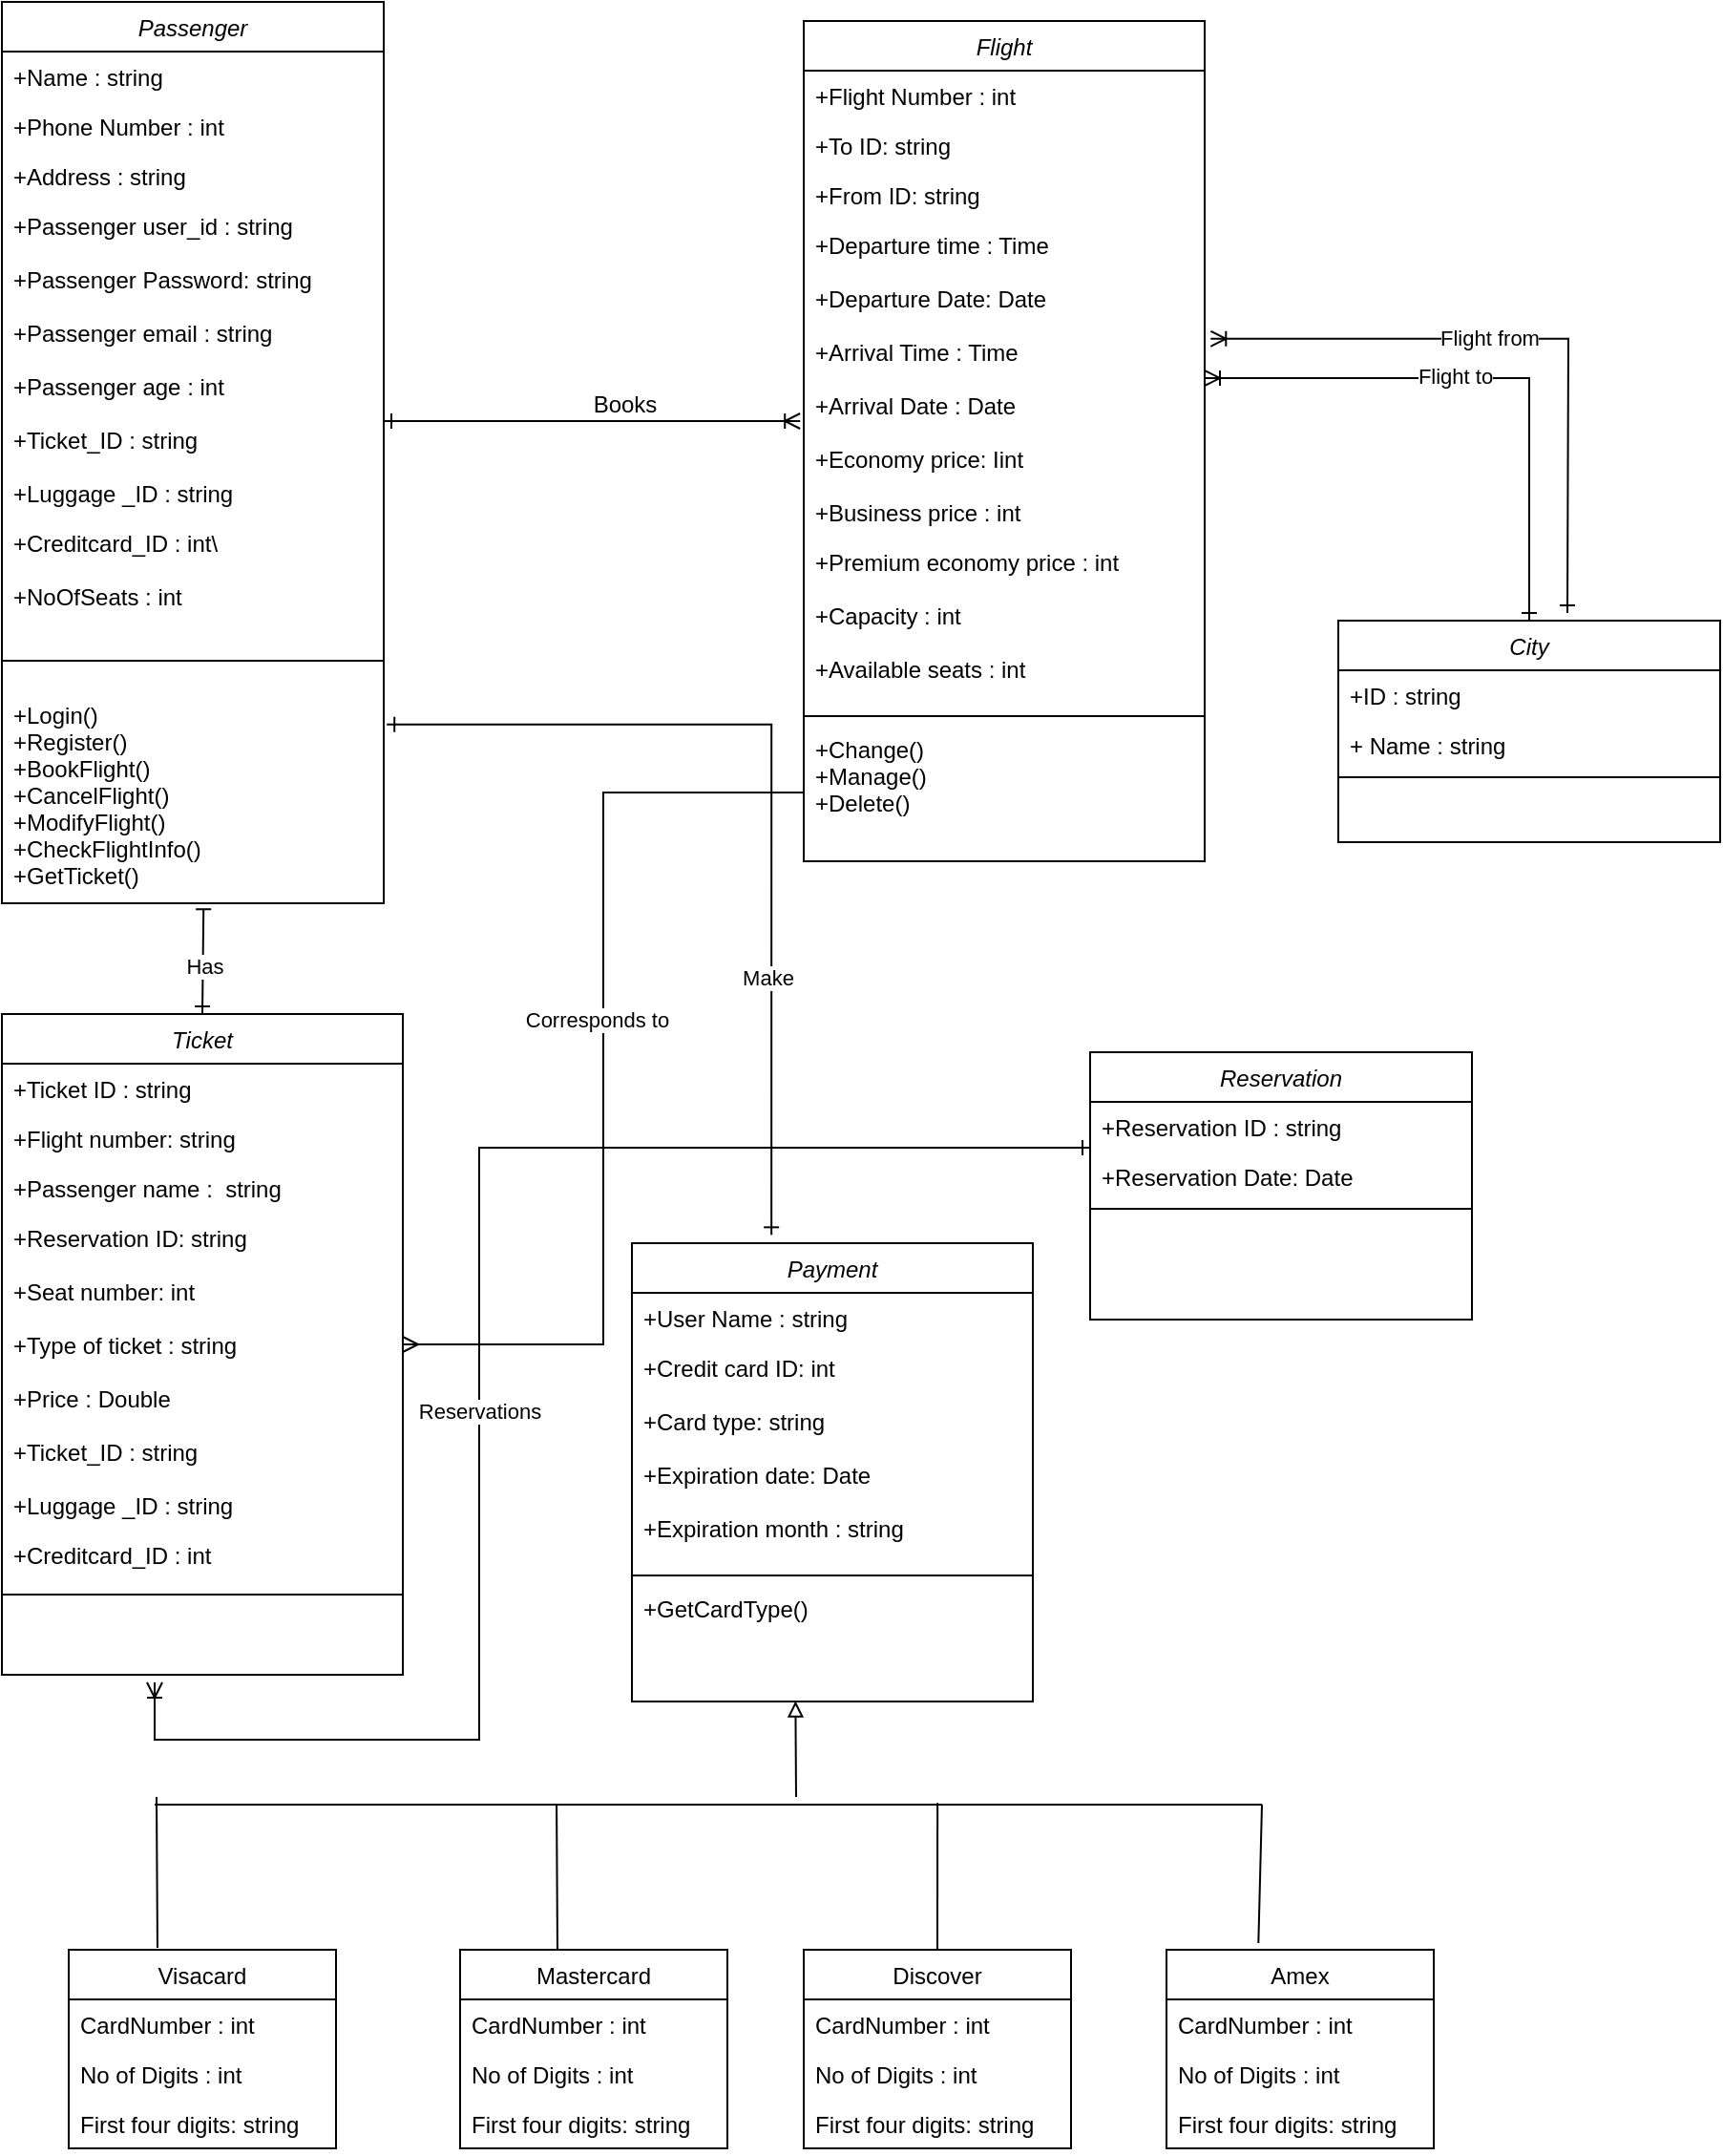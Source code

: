 <mxfile version="17.2.4" type="device"><diagram id="C5RBs43oDa-KdzZeNtuy" name="Page-1"><mxGraphModel dx="1102" dy="474" grid="1" gridSize="10" guides="1" tooltips="1" connect="1" arrows="1" fold="1" page="1" pageScale="1" pageWidth="827" pageHeight="1169" math="0" shadow="0"><root><mxCell id="WIyWlLk6GJQsqaUBKTNV-0"/><mxCell id="WIyWlLk6GJQsqaUBKTNV-1" parent="WIyWlLk6GJQsqaUBKTNV-0"/><mxCell id="zkfFHV4jXpPFQw0GAbJ--0" value="Passenger" style="swimlane;fontStyle=2;align=center;verticalAlign=top;childLayout=stackLayout;horizontal=1;startSize=26;horizontalStack=0;resizeParent=1;resizeLast=0;collapsible=1;marginBottom=0;rounded=0;shadow=0;strokeWidth=1;" parent="WIyWlLk6GJQsqaUBKTNV-1" vertex="1"><mxGeometry x="110" y="10" width="200" height="472" as="geometry"><mxRectangle x="230" y="140" width="160" height="26" as="alternateBounds"/></mxGeometry></mxCell><mxCell id="zkfFHV4jXpPFQw0GAbJ--1" value="+Name : string" style="text;align=left;verticalAlign=top;spacingLeft=4;spacingRight=4;overflow=hidden;rotatable=0;points=[[0,0.5],[1,0.5]];portConstraint=eastwest;" parent="zkfFHV4jXpPFQw0GAbJ--0" vertex="1"><mxGeometry y="26" width="200" height="26" as="geometry"/></mxCell><mxCell id="zkfFHV4jXpPFQw0GAbJ--2" value="+Phone Number : int" style="text;align=left;verticalAlign=top;spacingLeft=4;spacingRight=4;overflow=hidden;rotatable=0;points=[[0,0.5],[1,0.5]];portConstraint=eastwest;rounded=0;shadow=0;html=0;" parent="zkfFHV4jXpPFQw0GAbJ--0" vertex="1"><mxGeometry y="52" width="200" height="26" as="geometry"/></mxCell><mxCell id="9_LwyRu5hEkC9XQhsfYD-1" value="+Address : string" style="text;align=left;verticalAlign=top;spacingLeft=4;spacingRight=4;overflow=hidden;rotatable=0;points=[[0,0.5],[1,0.5]];portConstraint=eastwest;rounded=0;shadow=0;html=0;" vertex="1" parent="zkfFHV4jXpPFQw0GAbJ--0"><mxGeometry y="78" width="200" height="26" as="geometry"/></mxCell><mxCell id="zkfFHV4jXpPFQw0GAbJ--3" value="+Passenger user_id : string&#10;&#10;+Passenger Password: string&#10;&#10;+Passenger email : string&#10;&#10;+Passenger age : int&#10;&#10;+Ticket_ID : string&#10;&#10;+Luggage _ID : string" style="text;align=left;verticalAlign=top;spacingLeft=4;spacingRight=4;overflow=hidden;rotatable=0;points=[[0,0.5],[1,0.5]];portConstraint=eastwest;rounded=0;shadow=0;html=0;" parent="zkfFHV4jXpPFQw0GAbJ--0" vertex="1"><mxGeometry y="104" width="200" height="166" as="geometry"/></mxCell><mxCell id="9_LwyRu5hEkC9XQhsfYD-15" value="+Creditcard_ID : int\&#10;&#10;+NoOfSeats : int" style="text;align=left;verticalAlign=top;spacingLeft=4;spacingRight=4;overflow=hidden;rotatable=0;points=[[0,0.5],[1,0.5]];portConstraint=eastwest;rounded=0;shadow=0;html=0;" vertex="1" parent="zkfFHV4jXpPFQw0GAbJ--0"><mxGeometry y="270" width="200" height="60" as="geometry"/></mxCell><mxCell id="zkfFHV4jXpPFQw0GAbJ--4" value="" style="line;html=1;strokeWidth=1;align=left;verticalAlign=middle;spacingTop=-1;spacingLeft=3;spacingRight=3;rotatable=0;labelPosition=right;points=[];portConstraint=eastwest;" parent="zkfFHV4jXpPFQw0GAbJ--0" vertex="1"><mxGeometry y="330" width="200" height="30" as="geometry"/></mxCell><mxCell id="zkfFHV4jXpPFQw0GAbJ--5" value="+Login()&#10;+Register()&#10;+BookFlight()&#10;+CancelFlight()&#10;+ModifyFlight()&#10;+CheckFlightInfo()&#10;+GetTicket()" style="text;align=left;verticalAlign=top;spacingLeft=4;spacingRight=4;overflow=hidden;rotatable=0;points=[[0,0.5],[1,0.5]];portConstraint=eastwest;" parent="zkfFHV4jXpPFQw0GAbJ--0" vertex="1"><mxGeometry y="360" width="200" height="112" as="geometry"/></mxCell><mxCell id="zkfFHV4jXpPFQw0GAbJ--26" value="" style="endArrow=ERoneToMany;shadow=0;strokeWidth=1;rounded=0;endFill=0;edgeStyle=elbowEdgeStyle;elbow=vertical;entryX=-0.009;entryY=0.637;entryDx=0;entryDy=0;entryPerimeter=0;startArrow=ERone;startFill=0;" parent="WIyWlLk6GJQsqaUBKTNV-1" source="zkfFHV4jXpPFQw0GAbJ--0" target="9_LwyRu5hEkC9XQhsfYD-20" edge="1"><mxGeometry x="0.5" y="41" relative="1" as="geometry"><mxPoint x="380" y="192" as="sourcePoint"/><mxPoint x="480" y="223" as="targetPoint"/><mxPoint x="-40" y="32" as="offset"/></mxGeometry></mxCell><mxCell id="zkfFHV4jXpPFQw0GAbJ--29" value="Books" style="text;html=1;resizable=0;points=[];;align=center;verticalAlign=middle;labelBackgroundColor=none;rounded=0;shadow=0;strokeWidth=1;fontSize=12;horizontal=1;" parent="zkfFHV4jXpPFQw0GAbJ--26" vertex="1" connectable="0"><mxGeometry x="0.5" y="49" relative="1" as="geometry"><mxPoint x="-38" y="40" as="offset"/></mxGeometry></mxCell><mxCell id="9_LwyRu5hEkC9XQhsfYD-16" value="Flight" style="swimlane;fontStyle=2;align=center;verticalAlign=top;childLayout=stackLayout;horizontal=1;startSize=26;horizontalStack=0;resizeParent=1;resizeLast=0;collapsible=1;marginBottom=0;rounded=0;shadow=0;strokeWidth=1;" vertex="1" parent="WIyWlLk6GJQsqaUBKTNV-1"><mxGeometry x="530" y="20" width="210" height="440" as="geometry"><mxRectangle x="230" y="140" width="160" height="26" as="alternateBounds"/></mxGeometry></mxCell><mxCell id="9_LwyRu5hEkC9XQhsfYD-17" value="+Flight Number : int" style="text;align=left;verticalAlign=top;spacingLeft=4;spacingRight=4;overflow=hidden;rotatable=0;points=[[0,0.5],[1,0.5]];portConstraint=eastwest;" vertex="1" parent="9_LwyRu5hEkC9XQhsfYD-16"><mxGeometry y="26" width="210" height="26" as="geometry"/></mxCell><mxCell id="9_LwyRu5hEkC9XQhsfYD-19" value="+To ID: string" style="text;align=left;verticalAlign=top;spacingLeft=4;spacingRight=4;overflow=hidden;rotatable=0;points=[[0,0.5],[1,0.5]];portConstraint=eastwest;rounded=0;shadow=0;html=0;" vertex="1" parent="9_LwyRu5hEkC9XQhsfYD-16"><mxGeometry y="52" width="210" height="26" as="geometry"/></mxCell><mxCell id="9_LwyRu5hEkC9XQhsfYD-18" value="+From ID: string" style="text;align=left;verticalAlign=top;spacingLeft=4;spacingRight=4;overflow=hidden;rotatable=0;points=[[0,0.5],[1,0.5]];portConstraint=eastwest;rounded=0;shadow=0;html=0;" vertex="1" parent="9_LwyRu5hEkC9XQhsfYD-16"><mxGeometry y="78" width="210" height="26" as="geometry"/></mxCell><mxCell id="9_LwyRu5hEkC9XQhsfYD-20" value="+Departure time : Time&#10;&#10;+Departure Date: Date&#10;&#10;+Arrival Time : Time&#10;&#10;+Arrival Date : Date&#10;&#10;+Economy price: Iint&#10;&#10;+Business price : int" style="text;align=left;verticalAlign=top;spacingLeft=4;spacingRight=4;overflow=hidden;rotatable=0;points=[[0,0.5],[1,0.5]];portConstraint=eastwest;rounded=0;shadow=0;html=0;" vertex="1" parent="9_LwyRu5hEkC9XQhsfYD-16"><mxGeometry y="104" width="210" height="166" as="geometry"/></mxCell><mxCell id="9_LwyRu5hEkC9XQhsfYD-21" value="+Premium economy price : int&#10;&#10;+Capacity : int&#10;&#10;+Available seats : int" style="text;align=left;verticalAlign=top;spacingLeft=4;spacingRight=4;overflow=hidden;rotatable=0;points=[[0,0.5],[1,0.5]];portConstraint=eastwest;rounded=0;shadow=0;html=0;" vertex="1" parent="9_LwyRu5hEkC9XQhsfYD-16"><mxGeometry y="270" width="210" height="90" as="geometry"/></mxCell><mxCell id="9_LwyRu5hEkC9XQhsfYD-22" value="" style="line;html=1;strokeWidth=1;align=left;verticalAlign=middle;spacingTop=-1;spacingLeft=3;spacingRight=3;rotatable=0;labelPosition=right;points=[];portConstraint=eastwest;" vertex="1" parent="9_LwyRu5hEkC9XQhsfYD-16"><mxGeometry y="360" width="210" height="8" as="geometry"/></mxCell><mxCell id="9_LwyRu5hEkC9XQhsfYD-23" value="+Change()&#10;+Manage()&#10;+Delete()" style="text;align=left;verticalAlign=top;spacingLeft=4;spacingRight=4;overflow=hidden;rotatable=0;points=[[0,0.5],[1,0.5]];portConstraint=eastwest;" vertex="1" parent="9_LwyRu5hEkC9XQhsfYD-16"><mxGeometry y="368" width="210" height="72" as="geometry"/></mxCell><mxCell id="9_LwyRu5hEkC9XQhsfYD-24" value="Ticket" style="swimlane;fontStyle=2;align=center;verticalAlign=top;childLayout=stackLayout;horizontal=1;startSize=26;horizontalStack=0;resizeParent=1;resizeLast=0;collapsible=1;marginBottom=0;rounded=0;shadow=0;strokeWidth=1;" vertex="1" parent="WIyWlLk6GJQsqaUBKTNV-1"><mxGeometry x="110" y="540" width="210" height="346" as="geometry"><mxRectangle x="230" y="140" width="160" height="26" as="alternateBounds"/></mxGeometry></mxCell><mxCell id="9_LwyRu5hEkC9XQhsfYD-25" value="+Ticket ID : string" style="text;align=left;verticalAlign=top;spacingLeft=4;spacingRight=4;overflow=hidden;rotatable=0;points=[[0,0.5],[1,0.5]];portConstraint=eastwest;" vertex="1" parent="9_LwyRu5hEkC9XQhsfYD-24"><mxGeometry y="26" width="210" height="26" as="geometry"/></mxCell><mxCell id="9_LwyRu5hEkC9XQhsfYD-26" value="+Flight number: string" style="text;align=left;verticalAlign=top;spacingLeft=4;spacingRight=4;overflow=hidden;rotatable=0;points=[[0,0.5],[1,0.5]];portConstraint=eastwest;rounded=0;shadow=0;html=0;" vertex="1" parent="9_LwyRu5hEkC9XQhsfYD-24"><mxGeometry y="52" width="210" height="26" as="geometry"/></mxCell><mxCell id="9_LwyRu5hEkC9XQhsfYD-27" value="+Passenger name :  string" style="text;align=left;verticalAlign=top;spacingLeft=4;spacingRight=4;overflow=hidden;rotatable=0;points=[[0,0.5],[1,0.5]];portConstraint=eastwest;rounded=0;shadow=0;html=0;" vertex="1" parent="9_LwyRu5hEkC9XQhsfYD-24"><mxGeometry y="78" width="210" height="26" as="geometry"/></mxCell><mxCell id="9_LwyRu5hEkC9XQhsfYD-28" value="+Reservation ID: string&#10;&#10;+Seat number: int&#10;&#10;+Type of ticket : string&#10;&#10;+Price : Double&#10;&#10;+Ticket_ID : string&#10;&#10;+Luggage _ID : string" style="text;align=left;verticalAlign=top;spacingLeft=4;spacingRight=4;overflow=hidden;rotatable=0;points=[[0,0.5],[1,0.5]];portConstraint=eastwest;rounded=0;shadow=0;html=0;" vertex="1" parent="9_LwyRu5hEkC9XQhsfYD-24"><mxGeometry y="104" width="210" height="166" as="geometry"/></mxCell><mxCell id="9_LwyRu5hEkC9XQhsfYD-29" value="+Creditcard_ID : int" style="text;align=left;verticalAlign=top;spacingLeft=4;spacingRight=4;overflow=hidden;rotatable=0;points=[[0,0.5],[1,0.5]];portConstraint=eastwest;rounded=0;shadow=0;html=0;" vertex="1" parent="9_LwyRu5hEkC9XQhsfYD-24"><mxGeometry y="270" width="210" height="30" as="geometry"/></mxCell><mxCell id="9_LwyRu5hEkC9XQhsfYD-30" value="" style="line;html=1;strokeWidth=1;align=left;verticalAlign=middle;spacingTop=-1;spacingLeft=3;spacingRight=3;rotatable=0;labelPosition=right;points=[];portConstraint=eastwest;" vertex="1" parent="9_LwyRu5hEkC9XQhsfYD-24"><mxGeometry y="300" width="210" height="8" as="geometry"/></mxCell><mxCell id="9_LwyRu5hEkC9XQhsfYD-38" value="Payment" style="swimlane;fontStyle=2;align=center;verticalAlign=top;childLayout=stackLayout;horizontal=1;startSize=26;horizontalStack=0;resizeParent=1;resizeLast=0;collapsible=1;marginBottom=0;rounded=0;shadow=0;strokeWidth=1;" vertex="1" parent="WIyWlLk6GJQsqaUBKTNV-1"><mxGeometry x="440" y="660" width="210" height="240" as="geometry"><mxRectangle x="230" y="140" width="160" height="26" as="alternateBounds"/></mxGeometry></mxCell><mxCell id="9_LwyRu5hEkC9XQhsfYD-39" value="+User Name : string" style="text;align=left;verticalAlign=top;spacingLeft=4;spacingRight=4;overflow=hidden;rotatable=0;points=[[0,0.5],[1,0.5]];portConstraint=eastwest;" vertex="1" parent="9_LwyRu5hEkC9XQhsfYD-38"><mxGeometry y="26" width="210" height="26" as="geometry"/></mxCell><mxCell id="9_LwyRu5hEkC9XQhsfYD-40" value="+Credit card ID: int&#10;&#10;+Card type: string&#10;&#10;+Expiration date: Date&#10;&#10;+Expiration month : string&#10;" style="text;align=left;verticalAlign=top;spacingLeft=4;spacingRight=4;overflow=hidden;rotatable=0;points=[[0,0.5],[1,0.5]];portConstraint=eastwest;rounded=0;shadow=0;html=0;" vertex="1" parent="9_LwyRu5hEkC9XQhsfYD-38"><mxGeometry y="52" width="210" height="118" as="geometry"/></mxCell><mxCell id="9_LwyRu5hEkC9XQhsfYD-44" value="" style="line;html=1;strokeWidth=1;align=left;verticalAlign=middle;spacingTop=-1;spacingLeft=3;spacingRight=3;rotatable=0;labelPosition=right;points=[];portConstraint=eastwest;" vertex="1" parent="9_LwyRu5hEkC9XQhsfYD-38"><mxGeometry y="170" width="210" height="8" as="geometry"/></mxCell><mxCell id="9_LwyRu5hEkC9XQhsfYD-45" value="+GetCardType()" style="text;align=left;verticalAlign=top;spacingLeft=4;spacingRight=4;overflow=hidden;rotatable=0;points=[[0,0.5],[1,0.5]];portConstraint=eastwest;" vertex="1" parent="9_LwyRu5hEkC9XQhsfYD-38"><mxGeometry y="178" width="210" height="62" as="geometry"/></mxCell><mxCell id="9_LwyRu5hEkC9XQhsfYD-113" style="edgeStyle=orthogonalEdgeStyle;rounded=0;orthogonalLoop=1;jettySize=auto;html=1;startArrow=ERone;startFill=0;endArrow=ERoneToMany;endFill=0;targetPerimeterSpacing=0;" edge="1" parent="WIyWlLk6GJQsqaUBKTNV-1" source="9_LwyRu5hEkC9XQhsfYD-46"><mxGeometry relative="1" as="geometry"><mxPoint x="190" y="890" as="targetPoint"/><Array as="points"><mxPoint x="360" y="610"/><mxPoint x="360" y="920"/><mxPoint x="190" y="920"/></Array></mxGeometry></mxCell><mxCell id="9_LwyRu5hEkC9XQhsfYD-114" value="Reservations" style="edgeLabel;html=1;align=center;verticalAlign=middle;resizable=0;points=[];" vertex="1" connectable="0" parent="9_LwyRu5hEkC9XQhsfYD-113"><mxGeometry x="0.104" relative="1" as="geometry"><mxPoint as="offset"/></mxGeometry></mxCell><mxCell id="9_LwyRu5hEkC9XQhsfYD-46" value="Reservation" style="swimlane;fontStyle=2;align=center;verticalAlign=top;childLayout=stackLayout;horizontal=1;startSize=26;horizontalStack=0;resizeParent=1;resizeLast=0;collapsible=1;marginBottom=0;rounded=0;shadow=0;strokeWidth=1;" vertex="1" parent="WIyWlLk6GJQsqaUBKTNV-1"><mxGeometry x="680" y="560" width="200" height="140" as="geometry"><mxRectangle x="230" y="140" width="160" height="26" as="alternateBounds"/></mxGeometry></mxCell><mxCell id="9_LwyRu5hEkC9XQhsfYD-47" value="+Reservation ID : string" style="text;align=left;verticalAlign=top;spacingLeft=4;spacingRight=4;overflow=hidden;rotatable=0;points=[[0,0.5],[1,0.5]];portConstraint=eastwest;" vertex="1" parent="9_LwyRu5hEkC9XQhsfYD-46"><mxGeometry y="26" width="200" height="26" as="geometry"/></mxCell><mxCell id="9_LwyRu5hEkC9XQhsfYD-48" value="+Reservation Date: Date" style="text;align=left;verticalAlign=top;spacingLeft=4;spacingRight=4;overflow=hidden;rotatable=0;points=[[0,0.5],[1,0.5]];portConstraint=eastwest;rounded=0;shadow=0;html=0;" vertex="1" parent="9_LwyRu5hEkC9XQhsfYD-46"><mxGeometry y="52" width="200" height="26" as="geometry"/></mxCell><mxCell id="9_LwyRu5hEkC9XQhsfYD-49" value="" style="line;html=1;strokeWidth=1;align=left;verticalAlign=middle;spacingTop=-1;spacingLeft=3;spacingRight=3;rotatable=0;labelPosition=right;points=[];portConstraint=eastwest;" vertex="1" parent="9_LwyRu5hEkC9XQhsfYD-46"><mxGeometry y="78" width="200" height="8" as="geometry"/></mxCell><mxCell id="9_LwyRu5hEkC9XQhsfYD-55" value="Visacard" style="swimlane;fontStyle=0;childLayout=stackLayout;horizontal=1;startSize=26;fillColor=none;horizontalStack=0;resizeParent=1;resizeParentMax=0;resizeLast=0;collapsible=1;marginBottom=0;" vertex="1" parent="WIyWlLk6GJQsqaUBKTNV-1"><mxGeometry x="145" y="1030" width="140" height="104" as="geometry"/></mxCell><mxCell id="9_LwyRu5hEkC9XQhsfYD-56" value="CardNumber : int" style="text;strokeColor=none;fillColor=none;align=left;verticalAlign=top;spacingLeft=4;spacingRight=4;overflow=hidden;rotatable=0;points=[[0,0.5],[1,0.5]];portConstraint=eastwest;" vertex="1" parent="9_LwyRu5hEkC9XQhsfYD-55"><mxGeometry y="26" width="140" height="26" as="geometry"/></mxCell><mxCell id="9_LwyRu5hEkC9XQhsfYD-57" value="No of Digits : int" style="text;strokeColor=none;fillColor=none;align=left;verticalAlign=top;spacingLeft=4;spacingRight=4;overflow=hidden;rotatable=0;points=[[0,0.5],[1,0.5]];portConstraint=eastwest;" vertex="1" parent="9_LwyRu5hEkC9XQhsfYD-55"><mxGeometry y="52" width="140" height="26" as="geometry"/></mxCell><mxCell id="9_LwyRu5hEkC9XQhsfYD-58" value="First four digits: string" style="text;strokeColor=none;fillColor=none;align=left;verticalAlign=top;spacingLeft=4;spacingRight=4;overflow=hidden;rotatable=0;points=[[0,0.5],[1,0.5]];portConstraint=eastwest;" vertex="1" parent="9_LwyRu5hEkC9XQhsfYD-55"><mxGeometry y="78" width="140" height="26" as="geometry"/></mxCell><mxCell id="9_LwyRu5hEkC9XQhsfYD-75" value="Mastercard" style="swimlane;fontStyle=0;childLayout=stackLayout;horizontal=1;startSize=26;fillColor=none;horizontalStack=0;resizeParent=1;resizeParentMax=0;resizeLast=0;collapsible=1;marginBottom=0;" vertex="1" parent="WIyWlLk6GJQsqaUBKTNV-1"><mxGeometry x="350" y="1030" width="140" height="104" as="geometry"/></mxCell><mxCell id="9_LwyRu5hEkC9XQhsfYD-76" value="CardNumber : int" style="text;strokeColor=none;fillColor=none;align=left;verticalAlign=top;spacingLeft=4;spacingRight=4;overflow=hidden;rotatable=0;points=[[0,0.5],[1,0.5]];portConstraint=eastwest;" vertex="1" parent="9_LwyRu5hEkC9XQhsfYD-75"><mxGeometry y="26" width="140" height="26" as="geometry"/></mxCell><mxCell id="9_LwyRu5hEkC9XQhsfYD-77" value="No of Digits : int" style="text;strokeColor=none;fillColor=none;align=left;verticalAlign=top;spacingLeft=4;spacingRight=4;overflow=hidden;rotatable=0;points=[[0,0.5],[1,0.5]];portConstraint=eastwest;" vertex="1" parent="9_LwyRu5hEkC9XQhsfYD-75"><mxGeometry y="52" width="140" height="26" as="geometry"/></mxCell><mxCell id="9_LwyRu5hEkC9XQhsfYD-78" value="First four digits: string" style="text;strokeColor=none;fillColor=none;align=left;verticalAlign=top;spacingLeft=4;spacingRight=4;overflow=hidden;rotatable=0;points=[[0,0.5],[1,0.5]];portConstraint=eastwest;" vertex="1" parent="9_LwyRu5hEkC9XQhsfYD-75"><mxGeometry y="78" width="140" height="26" as="geometry"/></mxCell><mxCell id="9_LwyRu5hEkC9XQhsfYD-79" value="Discover" style="swimlane;fontStyle=0;childLayout=stackLayout;horizontal=1;startSize=26;fillColor=none;horizontalStack=0;resizeParent=1;resizeParentMax=0;resizeLast=0;collapsible=1;marginBottom=0;" vertex="1" parent="WIyWlLk6GJQsqaUBKTNV-1"><mxGeometry x="530" y="1030" width="140" height="104" as="geometry"/></mxCell><mxCell id="9_LwyRu5hEkC9XQhsfYD-80" value="CardNumber : int" style="text;strokeColor=none;fillColor=none;align=left;verticalAlign=top;spacingLeft=4;spacingRight=4;overflow=hidden;rotatable=0;points=[[0,0.5],[1,0.5]];portConstraint=eastwest;" vertex="1" parent="9_LwyRu5hEkC9XQhsfYD-79"><mxGeometry y="26" width="140" height="26" as="geometry"/></mxCell><mxCell id="9_LwyRu5hEkC9XQhsfYD-81" value="No of Digits : int" style="text;strokeColor=none;fillColor=none;align=left;verticalAlign=top;spacingLeft=4;spacingRight=4;overflow=hidden;rotatable=0;points=[[0,0.5],[1,0.5]];portConstraint=eastwest;" vertex="1" parent="9_LwyRu5hEkC9XQhsfYD-79"><mxGeometry y="52" width="140" height="26" as="geometry"/></mxCell><mxCell id="9_LwyRu5hEkC9XQhsfYD-82" value="First four digits: string" style="text;strokeColor=none;fillColor=none;align=left;verticalAlign=top;spacingLeft=4;spacingRight=4;overflow=hidden;rotatable=0;points=[[0,0.5],[1,0.5]];portConstraint=eastwest;" vertex="1" parent="9_LwyRu5hEkC9XQhsfYD-79"><mxGeometry y="78" width="140" height="26" as="geometry"/></mxCell><mxCell id="9_LwyRu5hEkC9XQhsfYD-83" value="Amex" style="swimlane;fontStyle=0;childLayout=stackLayout;horizontal=1;startSize=26;fillColor=none;horizontalStack=0;resizeParent=1;resizeParentMax=0;resizeLast=0;collapsible=1;marginBottom=0;" vertex="1" parent="WIyWlLk6GJQsqaUBKTNV-1"><mxGeometry x="720" y="1030" width="140" height="104" as="geometry"/></mxCell><mxCell id="9_LwyRu5hEkC9XQhsfYD-84" value="CardNumber : int" style="text;strokeColor=none;fillColor=none;align=left;verticalAlign=top;spacingLeft=4;spacingRight=4;overflow=hidden;rotatable=0;points=[[0,0.5],[1,0.5]];portConstraint=eastwest;" vertex="1" parent="9_LwyRu5hEkC9XQhsfYD-83"><mxGeometry y="26" width="140" height="26" as="geometry"/></mxCell><mxCell id="9_LwyRu5hEkC9XQhsfYD-85" value="No of Digits : int" style="text;strokeColor=none;fillColor=none;align=left;verticalAlign=top;spacingLeft=4;spacingRight=4;overflow=hidden;rotatable=0;points=[[0,0.5],[1,0.5]];portConstraint=eastwest;" vertex="1" parent="9_LwyRu5hEkC9XQhsfYD-83"><mxGeometry y="52" width="140" height="26" as="geometry"/></mxCell><mxCell id="9_LwyRu5hEkC9XQhsfYD-86" value="First four digits: string" style="text;strokeColor=none;fillColor=none;align=left;verticalAlign=top;spacingLeft=4;spacingRight=4;overflow=hidden;rotatable=0;points=[[0,0.5],[1,0.5]];portConstraint=eastwest;" vertex="1" parent="9_LwyRu5hEkC9XQhsfYD-83"><mxGeometry y="78" width="140" height="26" as="geometry"/></mxCell><mxCell id="9_LwyRu5hEkC9XQhsfYD-87" value="City" style="swimlane;fontStyle=2;align=center;verticalAlign=top;childLayout=stackLayout;horizontal=1;startSize=26;horizontalStack=0;resizeParent=1;resizeLast=0;collapsible=1;marginBottom=0;rounded=0;shadow=0;strokeWidth=1;" vertex="1" parent="WIyWlLk6GJQsqaUBKTNV-1"><mxGeometry x="810" y="334" width="200" height="116" as="geometry"><mxRectangle x="230" y="140" width="160" height="26" as="alternateBounds"/></mxGeometry></mxCell><mxCell id="9_LwyRu5hEkC9XQhsfYD-88" value="+ID : string" style="text;align=left;verticalAlign=top;spacingLeft=4;spacingRight=4;overflow=hidden;rotatable=0;points=[[0,0.5],[1,0.5]];portConstraint=eastwest;" vertex="1" parent="9_LwyRu5hEkC9XQhsfYD-87"><mxGeometry y="26" width="200" height="26" as="geometry"/></mxCell><mxCell id="9_LwyRu5hEkC9XQhsfYD-89" value="+ Name : string" style="text;align=left;verticalAlign=top;spacingLeft=4;spacingRight=4;overflow=hidden;rotatable=0;points=[[0,0.5],[1,0.5]];portConstraint=eastwest;rounded=0;shadow=0;html=0;" vertex="1" parent="9_LwyRu5hEkC9XQhsfYD-87"><mxGeometry y="52" width="200" height="26" as="geometry"/></mxCell><mxCell id="9_LwyRu5hEkC9XQhsfYD-90" value="" style="line;html=1;strokeWidth=1;align=left;verticalAlign=middle;spacingTop=-1;spacingLeft=3;spacingRight=3;rotatable=0;labelPosition=right;points=[];portConstraint=eastwest;" vertex="1" parent="9_LwyRu5hEkC9XQhsfYD-87"><mxGeometry y="78" width="200" height="8" as="geometry"/></mxCell><mxCell id="9_LwyRu5hEkC9XQhsfYD-91" value="" style="endArrow=ERone;html=1;rounded=0;edgeStyle=orthogonalEdgeStyle;entryX=0.348;entryY=-0.018;entryDx=0;entryDy=0;entryPerimeter=0;startArrow=ERone;startFill=0;endFill=0;exitX=1.008;exitY=0.164;exitDx=0;exitDy=0;exitPerimeter=0;" edge="1" parent="WIyWlLk6GJQsqaUBKTNV-1" source="zkfFHV4jXpPFQw0GAbJ--5" target="9_LwyRu5hEkC9XQhsfYD-38"><mxGeometry width="50" height="50" relative="1" as="geometry"><mxPoint x="320" y="334" as="sourcePoint"/><mxPoint x="510" y="650" as="targetPoint"/></mxGeometry></mxCell><mxCell id="9_LwyRu5hEkC9XQhsfYD-105" value="Make" style="edgeLabel;html=1;align=center;verticalAlign=middle;resizable=0;points=[];" vertex="1" connectable="0" parent="9_LwyRu5hEkC9XQhsfYD-91"><mxGeometry x="0.426" y="-2" relative="1" as="geometry"><mxPoint as="offset"/></mxGeometry></mxCell><mxCell id="9_LwyRu5hEkC9XQhsfYD-92" style="rounded=0;orthogonalLoop=1;jettySize=auto;html=1;targetPerimeterSpacing=0;edgeStyle=elbowEdgeStyle;endArrow=ERmany;endFill=0;" edge="1" parent="WIyWlLk6GJQsqaUBKTNV-1" source="9_LwyRu5hEkC9XQhsfYD-23" target="9_LwyRu5hEkC9XQhsfYD-24"><mxGeometry relative="1" as="geometry"/></mxCell><mxCell id="9_LwyRu5hEkC9XQhsfYD-93" value="Corresponds to&amp;nbsp;" style="edgeLabel;html=1;align=center;verticalAlign=middle;resizable=0;points=[];" vertex="1" connectable="0" parent="9_LwyRu5hEkC9XQhsfYD-92"><mxGeometry x="-0.102" y="-2" relative="1" as="geometry"><mxPoint as="offset"/></mxGeometry></mxCell><mxCell id="9_LwyRu5hEkC9XQhsfYD-97" value="" style="endArrow=none;html=1;rounded=0;targetPerimeterSpacing=0;startArrow=block;startFill=0;exitX=0.408;exitY=0.996;exitDx=0;exitDy=0;exitPerimeter=0;" edge="1" parent="WIyWlLk6GJQsqaUBKTNV-1" source="9_LwyRu5hEkC9XQhsfYD-45"><mxGeometry width="50" height="50" relative="1" as="geometry"><mxPoint x="480" y="950" as="sourcePoint"/><mxPoint x="526" y="950" as="targetPoint"/></mxGeometry></mxCell><mxCell id="9_LwyRu5hEkC9XQhsfYD-98" value="" style="line;strokeWidth=1;fillColor=none;align=left;verticalAlign=middle;spacingTop=-1;spacingLeft=3;spacingRight=3;rotatable=0;labelPosition=right;points=[];portConstraint=eastwest;" vertex="1" parent="WIyWlLk6GJQsqaUBKTNV-1"><mxGeometry x="190" y="950" width="580" height="8" as="geometry"/></mxCell><mxCell id="9_LwyRu5hEkC9XQhsfYD-99" value="" style="endArrow=none;html=1;rounded=0;targetPerimeterSpacing=0;exitX=0.332;exitY=-0.01;exitDx=0;exitDy=0;exitPerimeter=0;" edge="1" parent="WIyWlLk6GJQsqaUBKTNV-1" source="9_LwyRu5hEkC9XQhsfYD-55"><mxGeometry width="50" height="50" relative="1" as="geometry"><mxPoint x="330" y="940" as="sourcePoint"/><mxPoint x="191" y="950" as="targetPoint"/></mxGeometry></mxCell><mxCell id="9_LwyRu5hEkC9XQhsfYD-100" value="" style="endArrow=none;html=1;rounded=0;targetPerimeterSpacing=0;exitX=0.363;exitY=0.49;exitDx=0;exitDy=0;exitPerimeter=0;" edge="1" parent="WIyWlLk6GJQsqaUBKTNV-1" source="9_LwyRu5hEkC9XQhsfYD-98"><mxGeometry width="50" height="50" relative="1" as="geometry"><mxPoint x="400" y="960" as="sourcePoint"/><mxPoint x="401" y="1030" as="targetPoint"/></mxGeometry></mxCell><mxCell id="9_LwyRu5hEkC9XQhsfYD-101" value="" style="endArrow=none;html=1;rounded=0;targetPerimeterSpacing=0;entryX=0.5;entryY=0;entryDx=0;entryDy=0;exitX=0.707;exitY=0.386;exitDx=0;exitDy=0;exitPerimeter=0;" edge="1" parent="WIyWlLk6GJQsqaUBKTNV-1" source="9_LwyRu5hEkC9XQhsfYD-98" target="9_LwyRu5hEkC9XQhsfYD-79"><mxGeometry width="50" height="50" relative="1" as="geometry"><mxPoint x="600" y="960" as="sourcePoint"/><mxPoint x="411" y="1040" as="targetPoint"/></mxGeometry></mxCell><mxCell id="9_LwyRu5hEkC9XQhsfYD-102" value="" style="endArrow=none;html=1;rounded=0;targetPerimeterSpacing=0;exitX=1;exitY=0.49;exitDx=0;exitDy=0;exitPerimeter=0;entryX=0.344;entryY=-0.034;entryDx=0;entryDy=0;entryPerimeter=0;" edge="1" parent="WIyWlLk6GJQsqaUBKTNV-1" source="9_LwyRu5hEkC9XQhsfYD-98" target="9_LwyRu5hEkC9XQhsfYD-83"><mxGeometry width="50" height="50" relative="1" as="geometry"><mxPoint x="770" y="970" as="sourcePoint"/><mxPoint x="770" y="1020" as="targetPoint"/></mxGeometry></mxCell><mxCell id="9_LwyRu5hEkC9XQhsfYD-103" value="" style="endArrow=baseDash;html=1;rounded=0;targetPerimeterSpacing=0;startArrow=ERone;startFill=0;endFill=0;exitX=0.5;exitY=0;exitDx=0;exitDy=0;entryX=0.528;entryY=1.028;entryDx=0;entryDy=0;entryPerimeter=0;" edge="1" parent="WIyWlLk6GJQsqaUBKTNV-1" source="9_LwyRu5hEkC9XQhsfYD-24" target="zkfFHV4jXpPFQw0GAbJ--5"><mxGeometry width="50" height="50" relative="1" as="geometry"><mxPoint x="220" y="500" as="sourcePoint"/><mxPoint x="215" y="490" as="targetPoint"/></mxGeometry></mxCell><mxCell id="9_LwyRu5hEkC9XQhsfYD-104" value="Has" style="edgeLabel;html=1;align=center;verticalAlign=middle;resizable=0;points=[];" vertex="1" connectable="0" parent="9_LwyRu5hEkC9XQhsfYD-103"><mxGeometry x="0.549" relative="1" as="geometry"><mxPoint y="17" as="offset"/></mxGeometry></mxCell><mxCell id="9_LwyRu5hEkC9XQhsfYD-106" style="edgeStyle=orthogonalEdgeStyle;rounded=0;orthogonalLoop=1;jettySize=auto;html=1;entryX=0.5;entryY=0;entryDx=0;entryDy=0;startArrow=ERoneToMany;startFill=0;endArrow=ERone;endFill=0;targetPerimeterSpacing=0;" edge="1" parent="WIyWlLk6GJQsqaUBKTNV-1" source="9_LwyRu5hEkC9XQhsfYD-20" target="9_LwyRu5hEkC9XQhsfYD-87"><mxGeometry relative="1" as="geometry"/></mxCell><mxCell id="9_LwyRu5hEkC9XQhsfYD-107" value="Flight to" style="edgeLabel;html=1;align=center;verticalAlign=middle;resizable=0;points=[];" vertex="1" connectable="0" parent="9_LwyRu5hEkC9XQhsfYD-106"><mxGeometry x="-0.119" y="1" relative="1" as="geometry"><mxPoint as="offset"/></mxGeometry></mxCell><mxCell id="9_LwyRu5hEkC9XQhsfYD-108" style="edgeStyle=orthogonalEdgeStyle;rounded=0;orthogonalLoop=1;jettySize=auto;html=1;startArrow=ERoneToMany;startFill=0;endArrow=ERone;endFill=0;targetPerimeterSpacing=0;exitX=1.015;exitY=0.376;exitDx=0;exitDy=0;exitPerimeter=0;" edge="1" parent="WIyWlLk6GJQsqaUBKTNV-1" source="9_LwyRu5hEkC9XQhsfYD-20"><mxGeometry relative="1" as="geometry"><mxPoint x="750" y="217" as="sourcePoint"/><mxPoint x="930" y="330" as="targetPoint"/></mxGeometry></mxCell><mxCell id="9_LwyRu5hEkC9XQhsfYD-111" value="Flight from" style="edgeLabel;html=1;align=center;verticalAlign=middle;resizable=0;points=[];" vertex="1" connectable="0" parent="9_LwyRu5hEkC9XQhsfYD-108"><mxGeometry x="-0.118" y="1" relative="1" as="geometry"><mxPoint as="offset"/></mxGeometry></mxCell></root></mxGraphModel></diagram></mxfile>